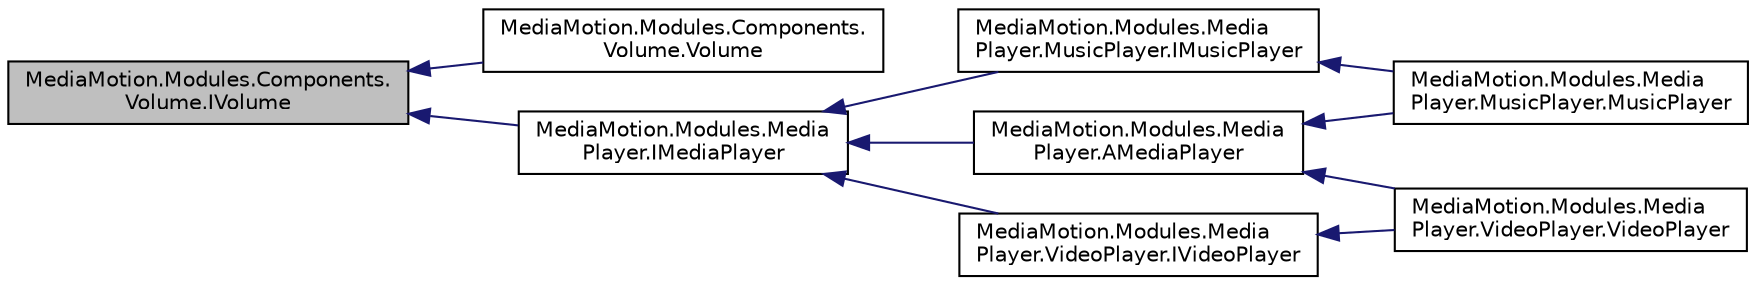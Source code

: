 digraph "MediaMotion.Modules.Components.Volume.IVolume"
{
  edge [fontname="Helvetica",fontsize="10",labelfontname="Helvetica",labelfontsize="10"];
  node [fontname="Helvetica",fontsize="10",shape=record];
  rankdir="LR";
  Node1 [label="MediaMotion.Modules.Components.\lVolume.IVolume",height=0.2,width=0.4,color="black", fillcolor="grey75", style="filled", fontcolor="black"];
  Node1 -> Node2 [dir="back",color="midnightblue",fontsize="10",style="solid",fontname="Helvetica"];
  Node2 [label="MediaMotion.Modules.Components.\lVolume.Volume",height=0.2,width=0.4,color="black", fillcolor="white", style="filled",URL="$class_media_motion_1_1_modules_1_1_components_1_1_volume_1_1_volume.html"];
  Node1 -> Node3 [dir="back",color="midnightblue",fontsize="10",style="solid",fontname="Helvetica"];
  Node3 [label="MediaMotion.Modules.Media\lPlayer.IMediaPlayer",height=0.2,width=0.4,color="black", fillcolor="white", style="filled",URL="$interface_media_motion_1_1_modules_1_1_media_player_1_1_i_media_player.html"];
  Node3 -> Node4 [dir="back",color="midnightblue",fontsize="10",style="solid",fontname="Helvetica"];
  Node4 [label="MediaMotion.Modules.Media\lPlayer.AMediaPlayer",height=0.2,width=0.4,color="black", fillcolor="white", style="filled",URL="$class_media_motion_1_1_modules_1_1_media_player_1_1_a_media_player.html"];
  Node4 -> Node5 [dir="back",color="midnightblue",fontsize="10",style="solid",fontname="Helvetica"];
  Node5 [label="MediaMotion.Modules.Media\lPlayer.MusicPlayer.MusicPlayer",height=0.2,width=0.4,color="black", fillcolor="white", style="filled",URL="$class_media_motion_1_1_modules_1_1_media_player_1_1_music_player_1_1_music_player.html"];
  Node4 -> Node6 [dir="back",color="midnightblue",fontsize="10",style="solid",fontname="Helvetica"];
  Node6 [label="MediaMotion.Modules.Media\lPlayer.VideoPlayer.VideoPlayer",height=0.2,width=0.4,color="black", fillcolor="white", style="filled",URL="$class_media_motion_1_1_modules_1_1_media_player_1_1_video_player_1_1_video_player.html"];
  Node3 -> Node7 [dir="back",color="midnightblue",fontsize="10",style="solid",fontname="Helvetica"];
  Node7 [label="MediaMotion.Modules.Media\lPlayer.MusicPlayer.IMusicPlayer",height=0.2,width=0.4,color="black", fillcolor="white", style="filled",URL="$interface_media_motion_1_1_modules_1_1_media_player_1_1_music_player_1_1_i_music_player.html"];
  Node7 -> Node5 [dir="back",color="midnightblue",fontsize="10",style="solid",fontname="Helvetica"];
  Node3 -> Node8 [dir="back",color="midnightblue",fontsize="10",style="solid",fontname="Helvetica"];
  Node8 [label="MediaMotion.Modules.Media\lPlayer.VideoPlayer.IVideoPlayer",height=0.2,width=0.4,color="black", fillcolor="white", style="filled",URL="$interface_media_motion_1_1_modules_1_1_media_player_1_1_video_player_1_1_i_video_player.html"];
  Node8 -> Node6 [dir="back",color="midnightblue",fontsize="10",style="solid",fontname="Helvetica"];
}
